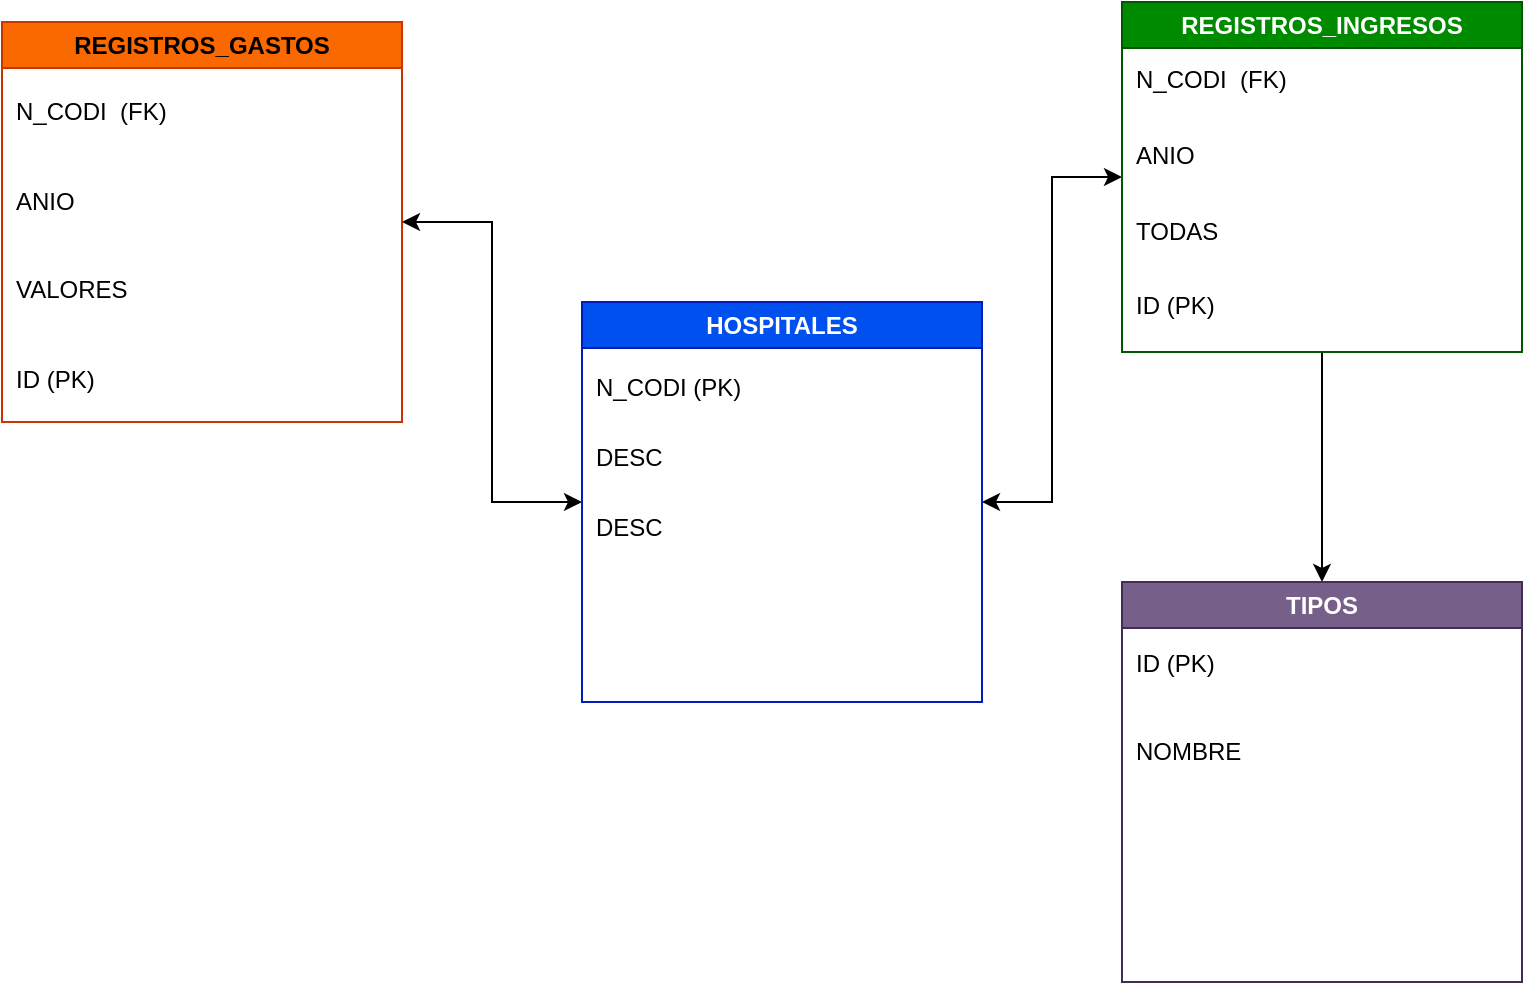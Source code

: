 <mxfile>
    <diagram name="Página-1" id="b3-MvFCtk0UaSDkYy1m7">
        <mxGraphModel dx="1001" dy="779" grid="1" gridSize="10" guides="1" tooltips="1" connect="1" arrows="1" fold="1" page="1" pageScale="1" pageWidth="827" pageHeight="1169" math="0" shadow="0">
            <root>
                <mxCell id="0"/>
                <mxCell id="1" parent="0"/>
                <mxCell id="Ls7QT-pm3uo2KFfaicMo-1" value="&lt;div&gt;REGISTROS_GASTOS&lt;/div&gt;" style="swimlane;whiteSpace=wrap;html=1;fillColor=#fa6800;strokeColor=#C73500;fontColor=#000000;" parent="1" vertex="1">
                    <mxGeometry x="10" y="40" width="200" height="200" as="geometry"/>
                </mxCell>
                <mxCell id="ntkdI7gz7cS35Q-A5EuE-10" value="" style="shape=table;startSize=0;container=1;collapsible=0;childLayout=tableLayout;fontSize=11;fillColor=none;strokeColor=none;" parent="Ls7QT-pm3uo2KFfaicMo-1" vertex="1">
                    <mxGeometry y="22.5" width="200" height="177.5" as="geometry"/>
                </mxCell>
                <mxCell id="ntkdI7gz7cS35Q-A5EuE-11" value="" style="shape=tableRow;horizontal=0;startSize=0;swimlaneHead=0;swimlaneBody=0;strokeColor=inherit;top=0;left=0;bottom=0;right=0;collapsible=0;dropTarget=0;fillColor=none;points=[[0,0.5],[1,0.5]];portConstraint=eastwest;fontSize=16;" parent="ntkdI7gz7cS35Q-A5EuE-10" vertex="1">
                    <mxGeometry width="200" height="45" as="geometry"/>
                </mxCell>
                <mxCell id="ntkdI7gz7cS35Q-A5EuE-12" value="N_CODI&amp;nbsp; (FK)" style="shape=partialRectangle;html=1;whiteSpace=wrap;connectable=0;strokeColor=inherit;overflow=hidden;fillColor=none;top=0;left=0;bottom=0;right=0;pointerEvents=1;fontSize=12;align=left;spacingLeft=5;" parent="ntkdI7gz7cS35Q-A5EuE-11" vertex="1">
                    <mxGeometry width="200" height="45" as="geometry">
                        <mxRectangle width="200" height="45" as="alternateBounds"/>
                    </mxGeometry>
                </mxCell>
                <mxCell id="ntkdI7gz7cS35Q-A5EuE-13" value="" style="shape=tableRow;horizontal=0;startSize=0;swimlaneHead=0;swimlaneBody=0;strokeColor=inherit;top=0;left=0;bottom=0;right=0;collapsible=0;dropTarget=0;fillColor=none;points=[[0,0.5],[1,0.5]];portConstraint=eastwest;fontSize=16;" parent="ntkdI7gz7cS35Q-A5EuE-10" vertex="1">
                    <mxGeometry y="45" width="200" height="44" as="geometry"/>
                </mxCell>
                <mxCell id="ntkdI7gz7cS35Q-A5EuE-14" value="ANIO" style="shape=partialRectangle;html=1;whiteSpace=wrap;connectable=0;strokeColor=inherit;overflow=hidden;fillColor=none;top=0;left=0;bottom=0;right=0;pointerEvents=1;fontSize=12;align=left;spacingLeft=5;" parent="ntkdI7gz7cS35Q-A5EuE-13" vertex="1">
                    <mxGeometry width="200" height="44" as="geometry">
                        <mxRectangle width="200" height="44" as="alternateBounds"/>
                    </mxGeometry>
                </mxCell>
                <mxCell id="ntkdI7gz7cS35Q-A5EuE-15" value="" style="shape=tableRow;horizontal=0;startSize=0;swimlaneHead=0;swimlaneBody=0;strokeColor=inherit;top=0;left=0;bottom=0;right=0;collapsible=0;dropTarget=0;fillColor=none;points=[[0,0.5],[1,0.5]];portConstraint=eastwest;fontSize=16;" parent="ntkdI7gz7cS35Q-A5EuE-10" vertex="1">
                    <mxGeometry y="89" width="200" height="45" as="geometry"/>
                </mxCell>
                <mxCell id="ntkdI7gz7cS35Q-A5EuE-16" value="VALORES" style="shape=partialRectangle;html=1;whiteSpace=wrap;connectable=0;strokeColor=inherit;overflow=hidden;fillColor=none;top=0;left=0;bottom=0;right=0;pointerEvents=1;fontSize=12;align=left;spacingLeft=5;" parent="ntkdI7gz7cS35Q-A5EuE-15" vertex="1">
                    <mxGeometry width="200" height="45" as="geometry">
                        <mxRectangle width="200" height="45" as="alternateBounds"/>
                    </mxGeometry>
                </mxCell>
                <mxCell id="ntkdI7gz7cS35Q-A5EuE-17" style="shape=tableRow;horizontal=0;startSize=0;swimlaneHead=0;swimlaneBody=0;strokeColor=inherit;top=0;left=0;bottom=0;right=0;collapsible=0;dropTarget=0;fillColor=none;points=[[0,0.5],[1,0.5]];portConstraint=eastwest;fontSize=16;" parent="ntkdI7gz7cS35Q-A5EuE-10" vertex="1">
                    <mxGeometry y="134" width="200" height="44" as="geometry"/>
                </mxCell>
                <mxCell id="ntkdI7gz7cS35Q-A5EuE-18" value="ID (PK)" style="shape=partialRectangle;html=1;whiteSpace=wrap;connectable=0;strokeColor=inherit;overflow=hidden;fillColor=none;top=0;left=0;bottom=0;right=0;pointerEvents=1;fontSize=12;align=left;spacingLeft=5;" parent="ntkdI7gz7cS35Q-A5EuE-17" vertex="1">
                    <mxGeometry width="200" height="44" as="geometry">
                        <mxRectangle width="200" height="44" as="alternateBounds"/>
                    </mxGeometry>
                </mxCell>
                <mxCell id="ntkdI7gz7cS35Q-A5EuE-43" style="edgeStyle=orthogonalEdgeStyle;rounded=0;orthogonalLoop=1;jettySize=auto;html=1;exitX=1;exitY=0.5;exitDx=0;exitDy=0;entryX=0;entryY=0.5;entryDx=0;entryDy=0;startArrow=classic;startFill=1;" parent="1" source="Ls7QT-pm3uo2KFfaicMo-4" target="ntkdI7gz7cS35Q-A5EuE-20" edge="1">
                    <mxGeometry relative="1" as="geometry"/>
                </mxCell>
                <mxCell id="ntkdI7gz7cS35Q-A5EuE-49" style="edgeStyle=orthogonalEdgeStyle;rounded=0;orthogonalLoop=1;jettySize=auto;html=1;exitX=0;exitY=0.5;exitDx=0;exitDy=0;entryX=1;entryY=0.5;entryDx=0;entryDy=0;startArrow=classic;startFill=1;" parent="1" source="Ls7QT-pm3uo2KFfaicMo-4" target="Ls7QT-pm3uo2KFfaicMo-1" edge="1">
                    <mxGeometry relative="1" as="geometry"/>
                </mxCell>
                <mxCell id="Ls7QT-pm3uo2KFfaicMo-4" value="HOSPITALES" style="swimlane;whiteSpace=wrap;html=1;startSize=23;fillColor=#0050ef;fontColor=#ffffff;strokeColor=#001DBC;" parent="1" vertex="1">
                    <mxGeometry x="300" y="180" width="200" height="200" as="geometry"/>
                </mxCell>
                <mxCell id="ntkdI7gz7cS35Q-A5EuE-1" value="" style="shape=table;startSize=0;container=1;collapsible=0;childLayout=tableLayout;fontSize=11;fillColor=none;strokeColor=none;" parent="Ls7QT-pm3uo2KFfaicMo-4" vertex="1">
                    <mxGeometry y="25" width="200" height="175" as="geometry"/>
                </mxCell>
                <mxCell id="ntkdI7gz7cS35Q-A5EuE-2" value="" style="shape=tableRow;horizontal=0;startSize=0;swimlaneHead=0;swimlaneBody=0;strokeColor=inherit;top=0;left=0;bottom=0;right=0;collapsible=0;dropTarget=0;fillColor=none;points=[[0,0.5],[1,0.5]];portConstraint=eastwest;fontSize=16;" parent="ntkdI7gz7cS35Q-A5EuE-1" vertex="1">
                    <mxGeometry width="200" height="36" as="geometry"/>
                </mxCell>
                <mxCell id="ntkdI7gz7cS35Q-A5EuE-3" value="N_CODI (PK)" style="shape=partialRectangle;html=1;whiteSpace=wrap;connectable=0;strokeColor=inherit;overflow=hidden;fillColor=none;top=0;left=0;bottom=0;right=0;pointerEvents=1;fontSize=12;align=left;spacingLeft=5;" parent="ntkdI7gz7cS35Q-A5EuE-2" vertex="1">
                    <mxGeometry width="200" height="36" as="geometry">
                        <mxRectangle width="200" height="36" as="alternateBounds"/>
                    </mxGeometry>
                </mxCell>
                <mxCell id="ntkdI7gz7cS35Q-A5EuE-46" value="" style="shape=tableRow;horizontal=0;startSize=0;swimlaneHead=0;swimlaneBody=0;strokeColor=inherit;top=0;left=0;bottom=0;right=0;collapsible=0;dropTarget=0;fillColor=none;points=[[0,0.5],[1,0.5]];portConstraint=eastwest;fontSize=16;" parent="ntkdI7gz7cS35Q-A5EuE-1" vertex="1">
                    <mxGeometry y="36" width="200" height="34" as="geometry"/>
                </mxCell>
                <mxCell id="ntkdI7gz7cS35Q-A5EuE-47" value="DESC" style="shape=partialRectangle;html=1;whiteSpace=wrap;connectable=0;strokeColor=inherit;overflow=hidden;fillColor=none;top=0;left=0;bottom=0;right=0;pointerEvents=1;fontSize=12;align=left;spacingLeft=5;" parent="ntkdI7gz7cS35Q-A5EuE-46" vertex="1">
                    <mxGeometry width="200" height="34" as="geometry">
                        <mxRectangle width="200" height="34" as="alternateBounds"/>
                    </mxGeometry>
                </mxCell>
                <mxCell id="ntkdI7gz7cS35Q-A5EuE-4" value="" style="shape=tableRow;horizontal=0;startSize=0;swimlaneHead=0;swimlaneBody=0;strokeColor=inherit;top=0;left=0;bottom=0;right=0;collapsible=0;dropTarget=0;fillColor=none;points=[[0,0.5],[1,0.5]];portConstraint=eastwest;fontSize=16;" parent="ntkdI7gz7cS35Q-A5EuE-1" vertex="1">
                    <mxGeometry y="70" width="200" height="35" as="geometry"/>
                </mxCell>
                <mxCell id="ntkdI7gz7cS35Q-A5EuE-5" value="DESC" style="shape=partialRectangle;html=1;whiteSpace=wrap;connectable=0;strokeColor=inherit;overflow=hidden;fillColor=none;top=0;left=0;bottom=0;right=0;pointerEvents=1;fontSize=12;align=left;spacingLeft=5;" parent="ntkdI7gz7cS35Q-A5EuE-4" vertex="1">
                    <mxGeometry width="200" height="35" as="geometry">
                        <mxRectangle width="200" height="35" as="alternateBounds"/>
                    </mxGeometry>
                </mxCell>
                <mxCell id="ntkdI7gz7cS35Q-A5EuE-6" value="" style="shape=tableRow;horizontal=0;startSize=0;swimlaneHead=0;swimlaneBody=0;strokeColor=inherit;top=0;left=0;bottom=0;right=0;collapsible=0;dropTarget=0;fillColor=none;points=[[0,0.5],[1,0.5]];portConstraint=eastwest;fontSize=16;" parent="ntkdI7gz7cS35Q-A5EuE-1" vertex="1">
                    <mxGeometry y="105" width="200" height="36" as="geometry"/>
                </mxCell>
                <mxCell id="ntkdI7gz7cS35Q-A5EuE-7" value="" style="shape=partialRectangle;html=1;whiteSpace=wrap;connectable=0;strokeColor=inherit;overflow=hidden;fillColor=none;top=0;left=0;bottom=0;right=0;pointerEvents=1;fontSize=12;align=left;spacingLeft=5;" parent="ntkdI7gz7cS35Q-A5EuE-6" vertex="1">
                    <mxGeometry width="200" height="36" as="geometry">
                        <mxRectangle width="200" height="36" as="alternateBounds"/>
                    </mxGeometry>
                </mxCell>
                <mxCell id="ntkdI7gz7cS35Q-A5EuE-8" style="shape=tableRow;horizontal=0;startSize=0;swimlaneHead=0;swimlaneBody=0;strokeColor=inherit;top=0;left=0;bottom=0;right=0;collapsible=0;dropTarget=0;fillColor=none;points=[[0,0.5],[1,0.5]];portConstraint=eastwest;fontSize=16;" parent="ntkdI7gz7cS35Q-A5EuE-1" vertex="1">
                    <mxGeometry y="141" width="200" height="34" as="geometry"/>
                </mxCell>
                <mxCell id="ntkdI7gz7cS35Q-A5EuE-9" value="" style="shape=partialRectangle;html=1;whiteSpace=wrap;connectable=0;strokeColor=inherit;overflow=hidden;fillColor=none;top=0;left=0;bottom=0;right=0;pointerEvents=1;fontSize=12;align=left;spacingLeft=5;" parent="ntkdI7gz7cS35Q-A5EuE-8" vertex="1">
                    <mxGeometry width="200" height="34" as="geometry">
                        <mxRectangle width="200" height="34" as="alternateBounds"/>
                    </mxGeometry>
                </mxCell>
                <mxCell id="ntkdI7gz7cS35Q-A5EuE-44" style="edgeStyle=orthogonalEdgeStyle;rounded=0;orthogonalLoop=1;jettySize=auto;html=1;exitX=0.5;exitY=1;exitDx=0;exitDy=0;" parent="1" source="ntkdI7gz7cS35Q-A5EuE-20" target="ntkdI7gz7cS35Q-A5EuE-30" edge="1">
                    <mxGeometry relative="1" as="geometry"/>
                </mxCell>
                <mxCell id="ntkdI7gz7cS35Q-A5EuE-20" value="&lt;div&gt;REGISTROS_INGRESOS&lt;/div&gt;" style="swimlane;whiteSpace=wrap;html=1;fillColor=#008a00;fontColor=#ffffff;strokeColor=#005700;" parent="1" vertex="1">
                    <mxGeometry x="570" y="30" width="200" height="175" as="geometry"/>
                </mxCell>
                <mxCell id="ntkdI7gz7cS35Q-A5EuE-21" value="" style="shape=table;startSize=0;container=1;collapsible=0;childLayout=tableLayout;fontSize=11;fillColor=none;strokeColor=none;" parent="ntkdI7gz7cS35Q-A5EuE-20" vertex="1">
                    <mxGeometry y="20" width="200" height="150" as="geometry"/>
                </mxCell>
                <mxCell id="ntkdI7gz7cS35Q-A5EuE-22" value="" style="shape=tableRow;horizontal=0;startSize=0;swimlaneHead=0;swimlaneBody=0;strokeColor=inherit;top=0;left=0;bottom=0;right=0;collapsible=0;dropTarget=0;fillColor=none;points=[[0,0.5],[1,0.5]];portConstraint=eastwest;fontSize=16;" parent="ntkdI7gz7cS35Q-A5EuE-21" vertex="1">
                    <mxGeometry width="200" height="38" as="geometry"/>
                </mxCell>
                <mxCell id="ntkdI7gz7cS35Q-A5EuE-23" value="N_CODI&amp;nbsp; (FK)" style="shape=partialRectangle;html=1;whiteSpace=wrap;connectable=0;strokeColor=inherit;overflow=hidden;fillColor=none;top=0;left=0;bottom=0;right=0;pointerEvents=1;fontSize=12;align=left;spacingLeft=5;" parent="ntkdI7gz7cS35Q-A5EuE-22" vertex="1">
                    <mxGeometry width="200" height="38" as="geometry">
                        <mxRectangle width="200" height="38" as="alternateBounds"/>
                    </mxGeometry>
                </mxCell>
                <mxCell id="ntkdI7gz7cS35Q-A5EuE-24" value="" style="shape=tableRow;horizontal=0;startSize=0;swimlaneHead=0;swimlaneBody=0;strokeColor=inherit;top=0;left=0;bottom=0;right=0;collapsible=0;dropTarget=0;fillColor=none;points=[[0,0.5],[1,0.5]];portConstraint=eastwest;fontSize=16;" parent="ntkdI7gz7cS35Q-A5EuE-21" vertex="1">
                    <mxGeometry y="38" width="200" height="38" as="geometry"/>
                </mxCell>
                <mxCell id="ntkdI7gz7cS35Q-A5EuE-25" value="ANIO" style="shape=partialRectangle;html=1;whiteSpace=wrap;connectable=0;strokeColor=inherit;overflow=hidden;fillColor=none;top=0;left=0;bottom=0;right=0;pointerEvents=1;fontSize=12;align=left;spacingLeft=5;" parent="ntkdI7gz7cS35Q-A5EuE-24" vertex="1">
                    <mxGeometry width="200" height="38" as="geometry">
                        <mxRectangle width="200" height="38" as="alternateBounds"/>
                    </mxGeometry>
                </mxCell>
                <mxCell id="ntkdI7gz7cS35Q-A5EuE-26" value="" style="shape=tableRow;horizontal=0;startSize=0;swimlaneHead=0;swimlaneBody=0;strokeColor=inherit;top=0;left=0;bottom=0;right=0;collapsible=0;dropTarget=0;fillColor=none;points=[[0,0.5],[1,0.5]];portConstraint=eastwest;fontSize=16;" parent="ntkdI7gz7cS35Q-A5EuE-21" vertex="1">
                    <mxGeometry y="76" width="200" height="37" as="geometry"/>
                </mxCell>
                <mxCell id="ntkdI7gz7cS35Q-A5EuE-27" value="TODAS" style="shape=partialRectangle;html=1;whiteSpace=wrap;connectable=0;strokeColor=inherit;overflow=hidden;fillColor=none;top=0;left=0;bottom=0;right=0;pointerEvents=1;fontSize=12;align=left;spacingLeft=5;" parent="ntkdI7gz7cS35Q-A5EuE-26" vertex="1">
                    <mxGeometry width="200" height="37" as="geometry">
                        <mxRectangle width="200" height="37" as="alternateBounds"/>
                    </mxGeometry>
                </mxCell>
                <mxCell id="ntkdI7gz7cS35Q-A5EuE-28" style="shape=tableRow;horizontal=0;startSize=0;swimlaneHead=0;swimlaneBody=0;strokeColor=inherit;top=0;left=0;bottom=0;right=0;collapsible=0;dropTarget=0;fillColor=none;points=[[0,0.5],[1,0.5]];portConstraint=eastwest;fontSize=16;" parent="ntkdI7gz7cS35Q-A5EuE-21" vertex="1">
                    <mxGeometry y="113" width="200" height="37" as="geometry"/>
                </mxCell>
                <mxCell id="ntkdI7gz7cS35Q-A5EuE-29" value="ID (PK)" style="shape=partialRectangle;html=1;whiteSpace=wrap;connectable=0;strokeColor=inherit;overflow=hidden;fillColor=none;top=0;left=0;bottom=0;right=0;pointerEvents=1;fontSize=12;align=left;spacingLeft=5;" parent="ntkdI7gz7cS35Q-A5EuE-28" vertex="1">
                    <mxGeometry width="200" height="37" as="geometry">
                        <mxRectangle width="200" height="37" as="alternateBounds"/>
                    </mxGeometry>
                </mxCell>
                <mxCell id="ntkdI7gz7cS35Q-A5EuE-30" value="&lt;div&gt;TIPOS&lt;/div&gt;" style="swimlane;whiteSpace=wrap;html=1;fillColor=#76608a;fontColor=#ffffff;strokeColor=#432D57;" parent="1" vertex="1">
                    <mxGeometry x="570" y="320" width="200" height="200" as="geometry"/>
                </mxCell>
                <mxCell id="ntkdI7gz7cS35Q-A5EuE-31" value="" style="shape=table;startSize=0;container=1;collapsible=0;childLayout=tableLayout;fontSize=11;fillColor=none;strokeColor=none;" parent="ntkdI7gz7cS35Q-A5EuE-30" vertex="1">
                    <mxGeometry y="20" width="200" height="180" as="geometry"/>
                </mxCell>
                <mxCell id="ntkdI7gz7cS35Q-A5EuE-32" value="" style="shape=tableRow;horizontal=0;startSize=0;swimlaneHead=0;swimlaneBody=0;strokeColor=inherit;top=0;left=0;bottom=0;right=0;collapsible=0;dropTarget=0;fillColor=none;points=[[0,0.5],[1,0.5]];portConstraint=eastwest;fontSize=16;" parent="ntkdI7gz7cS35Q-A5EuE-31" vertex="1">
                    <mxGeometry width="200" height="42" as="geometry"/>
                </mxCell>
                <mxCell id="ntkdI7gz7cS35Q-A5EuE-33" value="ID (PK)" style="shape=partialRectangle;html=1;whiteSpace=wrap;connectable=0;strokeColor=inherit;overflow=hidden;fillColor=none;top=0;left=0;bottom=0;right=0;pointerEvents=1;fontSize=12;align=left;spacingLeft=5;" parent="ntkdI7gz7cS35Q-A5EuE-32" vertex="1">
                    <mxGeometry width="200" height="42" as="geometry">
                        <mxRectangle width="200" height="42" as="alternateBounds"/>
                    </mxGeometry>
                </mxCell>
                <mxCell id="ntkdI7gz7cS35Q-A5EuE-34" value="" style="shape=tableRow;horizontal=0;startSize=0;swimlaneHead=0;swimlaneBody=0;strokeColor=inherit;top=0;left=0;bottom=0;right=0;collapsible=0;dropTarget=0;fillColor=none;points=[[0,0.5],[1,0.5]];portConstraint=eastwest;fontSize=16;" parent="ntkdI7gz7cS35Q-A5EuE-31" vertex="1">
                    <mxGeometry y="42" width="200" height="45" as="geometry"/>
                </mxCell>
                <mxCell id="ntkdI7gz7cS35Q-A5EuE-35" value="NOMBRE" style="shape=partialRectangle;html=1;whiteSpace=wrap;connectable=0;strokeColor=inherit;overflow=hidden;fillColor=none;top=0;left=0;bottom=0;right=0;pointerEvents=1;fontSize=12;align=left;spacingLeft=5;" parent="ntkdI7gz7cS35Q-A5EuE-34" vertex="1">
                    <mxGeometry width="200" height="45" as="geometry">
                        <mxRectangle width="200" height="45" as="alternateBounds"/>
                    </mxGeometry>
                </mxCell>
                <mxCell id="ntkdI7gz7cS35Q-A5EuE-36" value="" style="shape=tableRow;horizontal=0;startSize=0;swimlaneHead=0;swimlaneBody=0;strokeColor=inherit;top=0;left=0;bottom=0;right=0;collapsible=0;dropTarget=0;fillColor=none;points=[[0,0.5],[1,0.5]];portConstraint=eastwest;fontSize=16;" parent="ntkdI7gz7cS35Q-A5EuE-31" vertex="1">
                    <mxGeometry y="87" width="200" height="48" as="geometry"/>
                </mxCell>
                <mxCell id="ntkdI7gz7cS35Q-A5EuE-37" value="" style="shape=partialRectangle;html=1;whiteSpace=wrap;connectable=0;strokeColor=inherit;overflow=hidden;fillColor=none;top=0;left=0;bottom=0;right=0;pointerEvents=1;fontSize=12;align=left;spacingLeft=5;" parent="ntkdI7gz7cS35Q-A5EuE-36" vertex="1">
                    <mxGeometry width="200" height="48" as="geometry">
                        <mxRectangle width="200" height="48" as="alternateBounds"/>
                    </mxGeometry>
                </mxCell>
                <mxCell id="ntkdI7gz7cS35Q-A5EuE-38" style="shape=tableRow;horizontal=0;startSize=0;swimlaneHead=0;swimlaneBody=0;strokeColor=inherit;top=0;left=0;bottom=0;right=0;collapsible=0;dropTarget=0;fillColor=none;points=[[0,0.5],[1,0.5]];portConstraint=eastwest;fontSize=16;" parent="ntkdI7gz7cS35Q-A5EuE-31" vertex="1">
                    <mxGeometry y="135" width="200" height="45" as="geometry"/>
                </mxCell>
                <mxCell id="ntkdI7gz7cS35Q-A5EuE-39" value="" style="shape=partialRectangle;html=1;whiteSpace=wrap;connectable=0;strokeColor=inherit;overflow=hidden;fillColor=none;top=0;left=0;bottom=0;right=0;pointerEvents=1;fontSize=12;align=left;spacingLeft=5;" parent="ntkdI7gz7cS35Q-A5EuE-38" vertex="1">
                    <mxGeometry width="200" height="45" as="geometry">
                        <mxRectangle width="200" height="45" as="alternateBounds"/>
                    </mxGeometry>
                </mxCell>
            </root>
        </mxGraphModel>
    </diagram>
</mxfile>